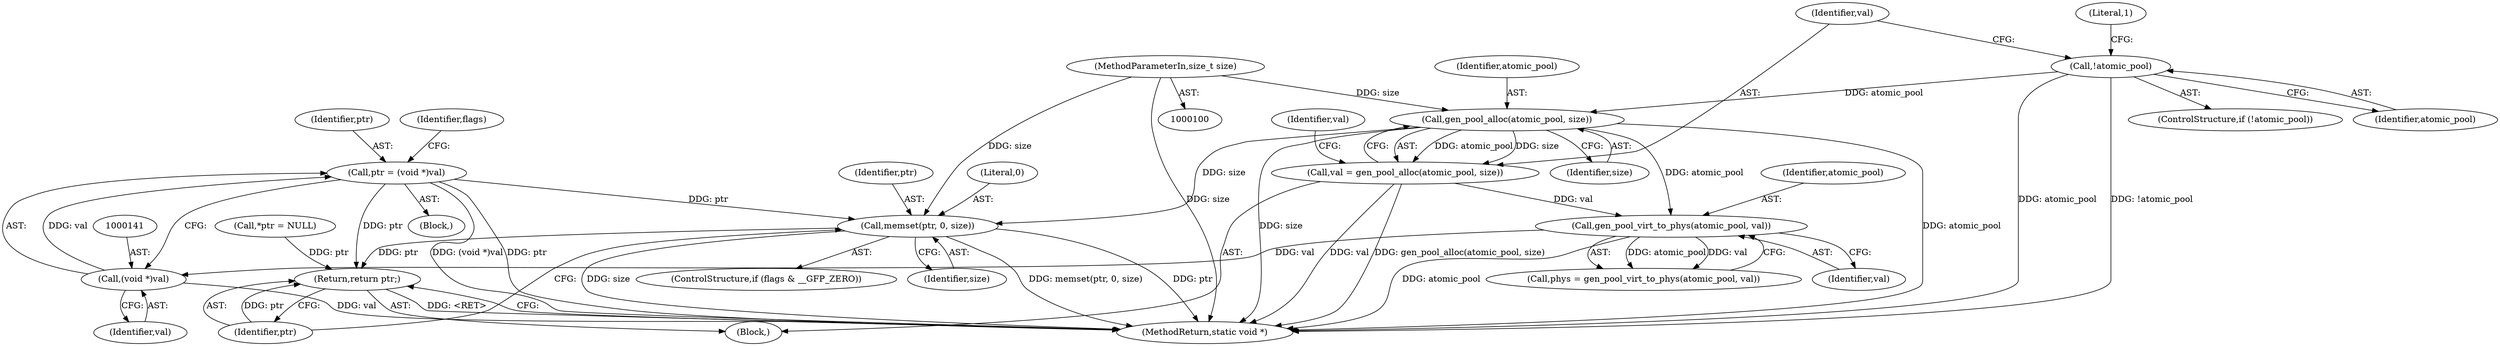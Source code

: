 digraph "1_linux_6829e274a623187c24f7cfc0e3d35f25d087fcc5@API" {
"1000147" [label="(Call,memset(ptr, 0, size))"];
"1000138" [label="(Call,ptr = (void *)val)"];
"1000140" [label="(Call,(void *)val)"];
"1000130" [label="(Call,gen_pool_virt_to_phys(atomic_pool, val))"];
"1000121" [label="(Call,gen_pool_alloc(atomic_pool, size))"];
"1000111" [label="(Call,!atomic_pool)"];
"1000101" [label="(MethodParameterIn,size_t size)"];
"1000119" [label="(Call,val = gen_pool_alloc(atomic_pool, size))"];
"1000151" [label="(Return,return ptr;)"];
"1000140" [label="(Call,(void *)val)"];
"1000112" [label="(Identifier,atomic_pool)"];
"1000139" [label="(Identifier,ptr)"];
"1000122" [label="(Identifier,atomic_pool)"];
"1000126" [label="(Block,)"];
"1000152" [label="(Identifier,ptr)"];
"1000148" [label="(Identifier,ptr)"];
"1000101" [label="(MethodParameterIn,size_t size)"];
"1000111" [label="(Call,!atomic_pool)"];
"1000125" [label="(Identifier,val)"];
"1000147" [label="(Call,memset(ptr, 0, size))"];
"1000128" [label="(Call,phys = gen_pool_virt_to_phys(atomic_pool, val))"];
"1000107" [label="(Call,*ptr = NULL)"];
"1000151" [label="(Return,return ptr;)"];
"1000110" [label="(ControlStructure,if (!atomic_pool))"];
"1000150" [label="(Identifier,size)"];
"1000131" [label="(Identifier,atomic_pool)"];
"1000138" [label="(Call,ptr = (void *)val)"];
"1000115" [label="(Literal,1)"];
"1000149" [label="(Literal,0)"];
"1000121" [label="(Call,gen_pool_alloc(atomic_pool, size))"];
"1000153" [label="(MethodReturn,static void *)"];
"1000143" [label="(ControlStructure,if (flags & __GFP_ZERO))"];
"1000142" [label="(Identifier,val)"];
"1000130" [label="(Call,gen_pool_virt_to_phys(atomic_pool, val))"];
"1000123" [label="(Identifier,size)"];
"1000104" [label="(Block,)"];
"1000132" [label="(Identifier,val)"];
"1000120" [label="(Identifier,val)"];
"1000119" [label="(Call,val = gen_pool_alloc(atomic_pool, size))"];
"1000145" [label="(Identifier,flags)"];
"1000147" -> "1000143"  [label="AST: "];
"1000147" -> "1000150"  [label="CFG: "];
"1000148" -> "1000147"  [label="AST: "];
"1000149" -> "1000147"  [label="AST: "];
"1000150" -> "1000147"  [label="AST: "];
"1000152" -> "1000147"  [label="CFG: "];
"1000147" -> "1000153"  [label="DDG: ptr"];
"1000147" -> "1000153"  [label="DDG: size"];
"1000147" -> "1000153"  [label="DDG: memset(ptr, 0, size)"];
"1000138" -> "1000147"  [label="DDG: ptr"];
"1000121" -> "1000147"  [label="DDG: size"];
"1000101" -> "1000147"  [label="DDG: size"];
"1000147" -> "1000151"  [label="DDG: ptr"];
"1000138" -> "1000126"  [label="AST: "];
"1000138" -> "1000140"  [label="CFG: "];
"1000139" -> "1000138"  [label="AST: "];
"1000140" -> "1000138"  [label="AST: "];
"1000145" -> "1000138"  [label="CFG: "];
"1000138" -> "1000153"  [label="DDG: (void *)val"];
"1000138" -> "1000153"  [label="DDG: ptr"];
"1000140" -> "1000138"  [label="DDG: val"];
"1000138" -> "1000151"  [label="DDG: ptr"];
"1000140" -> "1000142"  [label="CFG: "];
"1000141" -> "1000140"  [label="AST: "];
"1000142" -> "1000140"  [label="AST: "];
"1000140" -> "1000153"  [label="DDG: val"];
"1000130" -> "1000140"  [label="DDG: val"];
"1000130" -> "1000128"  [label="AST: "];
"1000130" -> "1000132"  [label="CFG: "];
"1000131" -> "1000130"  [label="AST: "];
"1000132" -> "1000130"  [label="AST: "];
"1000128" -> "1000130"  [label="CFG: "];
"1000130" -> "1000153"  [label="DDG: atomic_pool"];
"1000130" -> "1000128"  [label="DDG: atomic_pool"];
"1000130" -> "1000128"  [label="DDG: val"];
"1000121" -> "1000130"  [label="DDG: atomic_pool"];
"1000119" -> "1000130"  [label="DDG: val"];
"1000121" -> "1000119"  [label="AST: "];
"1000121" -> "1000123"  [label="CFG: "];
"1000122" -> "1000121"  [label="AST: "];
"1000123" -> "1000121"  [label="AST: "];
"1000119" -> "1000121"  [label="CFG: "];
"1000121" -> "1000153"  [label="DDG: size"];
"1000121" -> "1000153"  [label="DDG: atomic_pool"];
"1000121" -> "1000119"  [label="DDG: atomic_pool"];
"1000121" -> "1000119"  [label="DDG: size"];
"1000111" -> "1000121"  [label="DDG: atomic_pool"];
"1000101" -> "1000121"  [label="DDG: size"];
"1000111" -> "1000110"  [label="AST: "];
"1000111" -> "1000112"  [label="CFG: "];
"1000112" -> "1000111"  [label="AST: "];
"1000115" -> "1000111"  [label="CFG: "];
"1000120" -> "1000111"  [label="CFG: "];
"1000111" -> "1000153"  [label="DDG: atomic_pool"];
"1000111" -> "1000153"  [label="DDG: !atomic_pool"];
"1000101" -> "1000100"  [label="AST: "];
"1000101" -> "1000153"  [label="DDG: size"];
"1000119" -> "1000104"  [label="AST: "];
"1000120" -> "1000119"  [label="AST: "];
"1000125" -> "1000119"  [label="CFG: "];
"1000119" -> "1000153"  [label="DDG: gen_pool_alloc(atomic_pool, size)"];
"1000119" -> "1000153"  [label="DDG: val"];
"1000151" -> "1000104"  [label="AST: "];
"1000151" -> "1000152"  [label="CFG: "];
"1000152" -> "1000151"  [label="AST: "];
"1000153" -> "1000151"  [label="CFG: "];
"1000151" -> "1000153"  [label="DDG: <RET>"];
"1000152" -> "1000151"  [label="DDG: ptr"];
"1000107" -> "1000151"  [label="DDG: ptr"];
}
